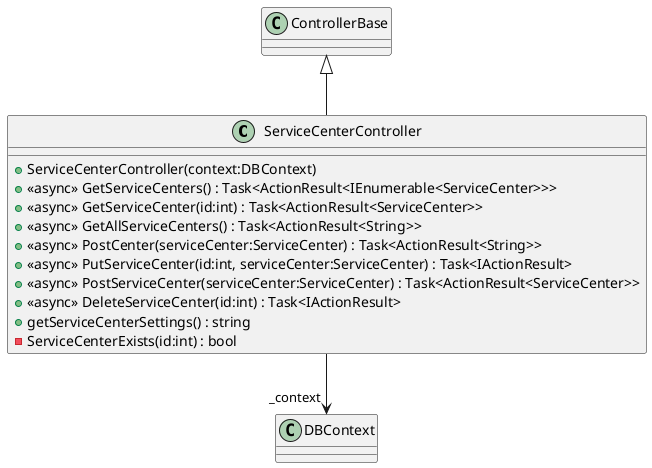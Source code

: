 @startuml
class ServiceCenterController {
    + ServiceCenterController(context:DBContext)
    + <<async>> GetServiceCenters() : Task<ActionResult<IEnumerable<ServiceCenter>>>
    + <<async>> GetServiceCenter(id:int) : Task<ActionResult<ServiceCenter>>
    + <<async>> GetAllServiceCenters() : Task<ActionResult<String>>
    + <<async>> PostCenter(serviceCenter:ServiceCenter) : Task<ActionResult<String>>
    + <<async>> PutServiceCenter(id:int, serviceCenter:ServiceCenter) : Task<IActionResult>
    + <<async>> PostServiceCenter(serviceCenter:ServiceCenter) : Task<ActionResult<ServiceCenter>>
    + <<async>> DeleteServiceCenter(id:int) : Task<IActionResult>
    + getServiceCenterSettings() : string
    - ServiceCenterExists(id:int) : bool
}
ControllerBase <|-- ServiceCenterController
ServiceCenterController --> "_context" DBContext
@enduml
